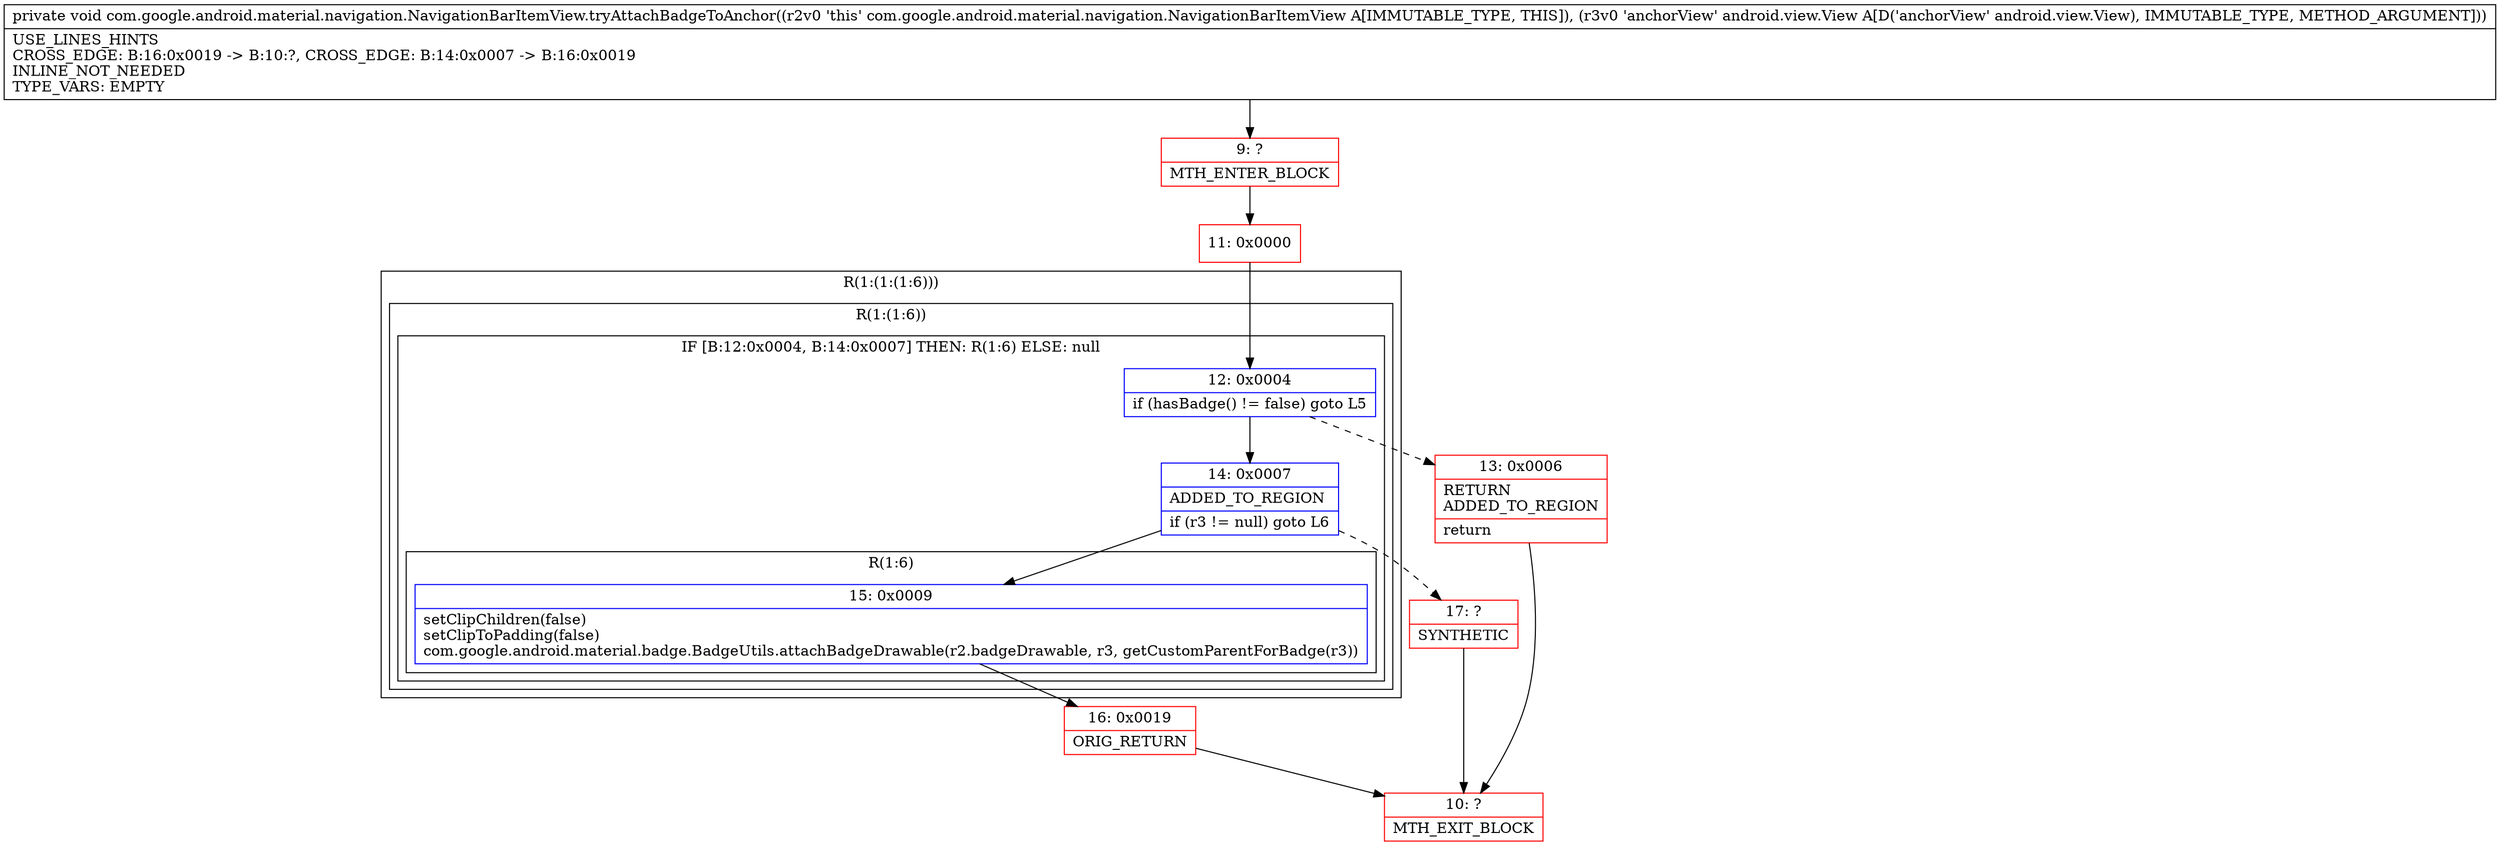 digraph "CFG forcom.google.android.material.navigation.NavigationBarItemView.tryAttachBadgeToAnchor(Landroid\/view\/View;)V" {
subgraph cluster_Region_404256804 {
label = "R(1:(1:(1:6)))";
node [shape=record,color=blue];
subgraph cluster_Region_458672706 {
label = "R(1:(1:6))";
node [shape=record,color=blue];
subgraph cluster_IfRegion_1933040369 {
label = "IF [B:12:0x0004, B:14:0x0007] THEN: R(1:6) ELSE: null";
node [shape=record,color=blue];
Node_12 [shape=record,label="{12\:\ 0x0004|if (hasBadge() != false) goto L5\l}"];
Node_14 [shape=record,label="{14\:\ 0x0007|ADDED_TO_REGION\l|if (r3 != null) goto L6\l}"];
subgraph cluster_Region_739625123 {
label = "R(1:6)";
node [shape=record,color=blue];
Node_15 [shape=record,label="{15\:\ 0x0009|setClipChildren(false)\lsetClipToPadding(false)\lcom.google.android.material.badge.BadgeUtils.attachBadgeDrawable(r2.badgeDrawable, r3, getCustomParentForBadge(r3))\l}"];
}
}
}
}
Node_9 [shape=record,color=red,label="{9\:\ ?|MTH_ENTER_BLOCK\l}"];
Node_11 [shape=record,color=red,label="{11\:\ 0x0000}"];
Node_13 [shape=record,color=red,label="{13\:\ 0x0006|RETURN\lADDED_TO_REGION\l|return\l}"];
Node_10 [shape=record,color=red,label="{10\:\ ?|MTH_EXIT_BLOCK\l}"];
Node_16 [shape=record,color=red,label="{16\:\ 0x0019|ORIG_RETURN\l}"];
Node_17 [shape=record,color=red,label="{17\:\ ?|SYNTHETIC\l}"];
MethodNode[shape=record,label="{private void com.google.android.material.navigation.NavigationBarItemView.tryAttachBadgeToAnchor((r2v0 'this' com.google.android.material.navigation.NavigationBarItemView A[IMMUTABLE_TYPE, THIS]), (r3v0 'anchorView' android.view.View A[D('anchorView' android.view.View), IMMUTABLE_TYPE, METHOD_ARGUMENT]))  | USE_LINES_HINTS\lCROSS_EDGE: B:16:0x0019 \-\> B:10:?, CROSS_EDGE: B:14:0x0007 \-\> B:16:0x0019\lINLINE_NOT_NEEDED\lTYPE_VARS: EMPTY\l}"];
MethodNode -> Node_9;Node_12 -> Node_13[style=dashed];
Node_12 -> Node_14;
Node_14 -> Node_15;
Node_14 -> Node_17[style=dashed];
Node_15 -> Node_16;
Node_9 -> Node_11;
Node_11 -> Node_12;
Node_13 -> Node_10;
Node_16 -> Node_10;
Node_17 -> Node_10;
}

